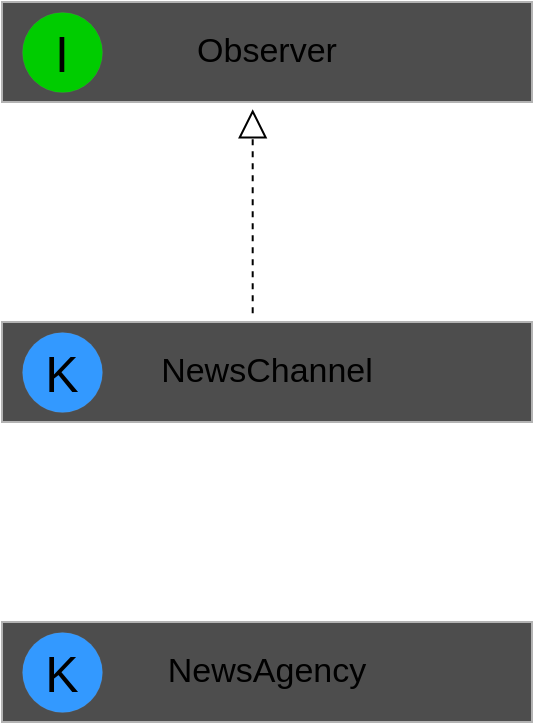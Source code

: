 <mxfile version="20.5.3" type="embed"><diagram id="3byfMKk2iEbSwEwPouA_" name="Page-1"><mxGraphModel dx="608" dy="563" grid="1" gridSize="10" guides="1" tooltips="1" connect="1" arrows="1" fold="1" page="1" pageScale="1" pageWidth="850" pageHeight="1100" math="0" shadow="0"><root><mxCell id="0"/><mxCell id="1" parent="0"/><mxCell id="2" value="&lt;span style=&quot;font-size: 17px;&quot;&gt;Observer&lt;/span&gt;" style="rounded=0;whiteSpace=wrap;html=1;fillColor=#4D4D4D;align=center;strokeColor=#B3B3B3;" vertex="1" parent="1"><mxGeometry x="170" y="20" width="265" height="50" as="geometry"/></mxCell><mxCell id="3" value="I" style="ellipse;whiteSpace=wrap;html=1;aspect=fixed;strokeColor=#B3B3B3;strokeWidth=0;fontSize=25;fontColor=#000000;fillColor=#00CC00;" vertex="1" parent="1"><mxGeometry x="180" y="25" width="40" height="40" as="geometry"/></mxCell><mxCell id="4" value="&lt;font style=&quot;font-size: 17px;&quot;&gt;NewsChannel&lt;/font&gt;" style="rounded=0;whiteSpace=wrap;html=1;fillColor=#4D4D4D;align=center;strokeColor=#B3B3B3;" vertex="1" parent="1"><mxGeometry x="170" y="180" width="265" height="50" as="geometry"/></mxCell><mxCell id="5" value="K" style="ellipse;whiteSpace=wrap;html=1;aspect=fixed;strokeColor=#B3B3B3;strokeWidth=0;fontSize=25;fontColor=#000000;fillColor=#3399FF;" vertex="1" parent="1"><mxGeometry x="180" y="185" width="40" height="40" as="geometry"/></mxCell><mxCell id="6" value="&lt;font style=&quot;font-size: 17px;&quot;&gt;NewsAgency&lt;/font&gt;" style="rounded=0;whiteSpace=wrap;html=1;fillColor=#4D4D4D;align=center;strokeColor=#B3B3B3;" vertex="1" parent="1"><mxGeometry x="170" y="330" width="265" height="50" as="geometry"/></mxCell><mxCell id="7" value="K" style="ellipse;whiteSpace=wrap;html=1;aspect=fixed;strokeColor=#B3B3B3;strokeWidth=0;fontSize=25;fontColor=#000000;fillColor=#3399FF;" vertex="1" parent="1"><mxGeometry x="180" y="335" width="40" height="40" as="geometry"/></mxCell><mxCell id="8" value="" style="endArrow=block;dashed=1;endFill=0;endSize=12;html=1;rounded=0;entryX=0.473;entryY=1.072;entryDx=0;entryDy=0;entryPerimeter=0;exitX=0.473;exitY=-0.088;exitDx=0;exitDy=0;exitPerimeter=0;" edge="1" parent="1" source="4" target="2"><mxGeometry width="160" relative="1" as="geometry"><mxPoint x="130" y="100" as="sourcePoint"/><mxPoint x="290" y="100" as="targetPoint"/></mxGeometry></mxCell></root></mxGraphModel></diagram></mxfile>